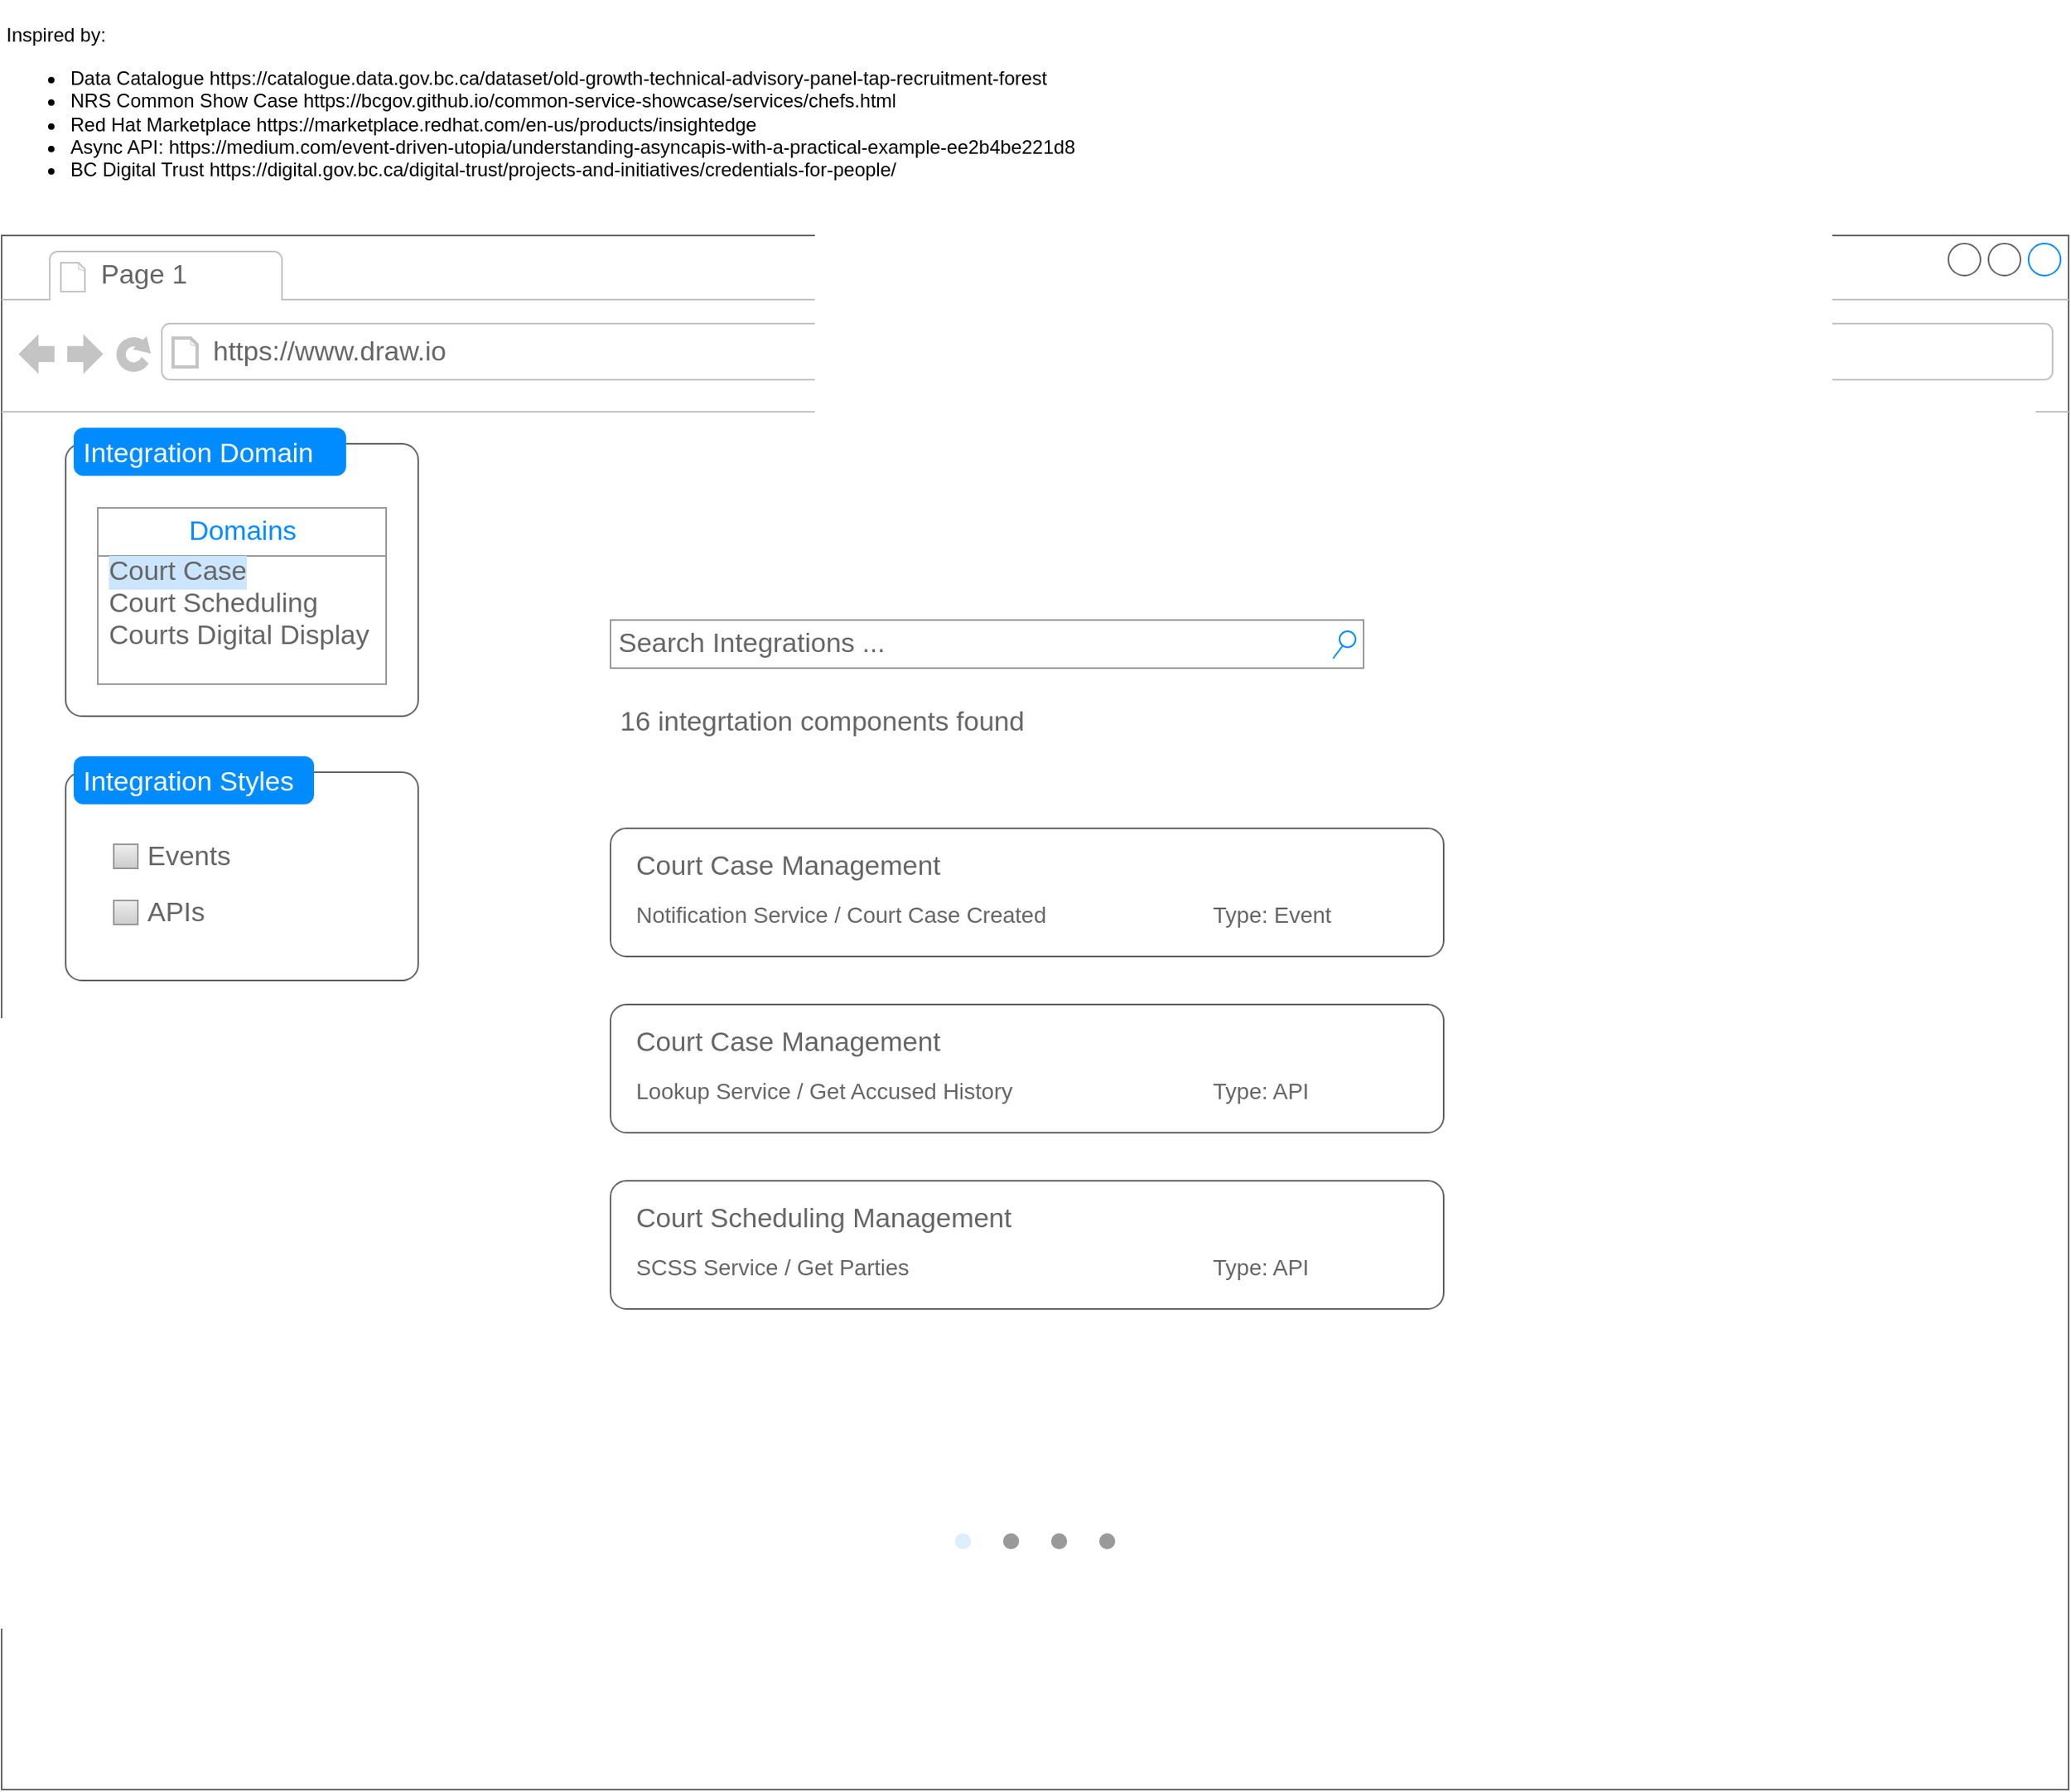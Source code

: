 <mxfile>
    <diagram id="SLTXZN1UZLYizokisdBo" name="Page-1">
        <mxGraphModel dx="1064" dy="790" grid="1" gridSize="10" guides="1" tooltips="1" connect="1" arrows="1" fold="1" page="1" pageScale="1" pageWidth="1600" pageHeight="900" math="0" shadow="0">
            <root>
                <mxCell id="0"/>
                <mxCell id="1" parent="0"/>
                <mxCell id="2" value="" style="strokeWidth=1;shadow=0;dashed=0;align=center;html=1;shape=mxgraph.mockup.containers.browserWindow;rSize=0;strokeColor=#666666;strokeColor2=#008cff;strokeColor3=#c4c4c4;mainText=,;recursiveResize=0;" parent="1" vertex="1">
                    <mxGeometry x="90" y="150" width="1290" height="970" as="geometry"/>
                </mxCell>
                <mxCell id="3" value="Page 1" style="strokeWidth=1;shadow=0;dashed=0;align=center;html=1;shape=mxgraph.mockup.containers.anchor;fontSize=17;fontColor=#666666;align=left;" parent="2" vertex="1">
                    <mxGeometry x="60" y="12" width="110" height="26" as="geometry"/>
                </mxCell>
                <mxCell id="4" value="https://www.draw.io" style="strokeWidth=1;shadow=0;dashed=0;align=center;html=1;shape=mxgraph.mockup.containers.anchor;rSize=0;fontSize=17;fontColor=#666666;align=left;" parent="2" vertex="1">
                    <mxGeometry x="130" y="60" width="250" height="26" as="geometry"/>
                </mxCell>
                <mxCell id="23" value="" style="shape=mxgraph.mockup.containers.marginRect;rectMarginTop=10;strokeColor=#666666;strokeWidth=1;dashed=0;rounded=1;arcSize=5;recursiveResize=0;" parent="2" vertex="1">
                    <mxGeometry x="40" y="325" width="220" height="140" as="geometry"/>
                </mxCell>
                <mxCell id="24" value="Integration Styles" style="shape=rect;strokeColor=none;fillColor=#008cff;strokeWidth=1;dashed=0;rounded=1;arcSize=20;fontColor=#ffffff;fontSize=17;spacing=2;spacingTop=-2;align=left;autosize=1;spacingLeft=4;resizeWidth=0;resizeHeight=0;perimeter=none;" parent="23" vertex="1">
                    <mxGeometry x="5" width="150" height="30" as="geometry"/>
                </mxCell>
                <mxCell id="22" value="Events" style="strokeWidth=1;shadow=0;dashed=0;align=center;html=1;shape=mxgraph.mockup.forms.rrect;rSize=0;fillColor=#eeeeee;strokeColor=#999999;gradientColor=#cccccc;align=left;spacingLeft=4;fontSize=17;fontColor=#666666;labelPosition=right;" parent="23" vertex="1">
                    <mxGeometry x="30" y="55" width="15" height="15" as="geometry"/>
                </mxCell>
                <mxCell id="25" value="APIs" style="strokeWidth=1;shadow=0;dashed=0;align=center;html=1;shape=mxgraph.mockup.forms.rrect;rSize=0;fillColor=#eeeeee;strokeColor=#999999;gradientColor=#cccccc;align=left;spacingLeft=4;fontSize=17;fontColor=#666666;labelPosition=right;" parent="23" vertex="1">
                    <mxGeometry x="30" y="90" width="15" height="15" as="geometry"/>
                </mxCell>
                <mxCell id="30" value="" style="shape=mxgraph.mockup.containers.marginRect;rectMarginTop=10;strokeColor=#666666;strokeWidth=1;dashed=0;rounded=1;arcSize=5;recursiveResize=0;" parent="2" vertex="1">
                    <mxGeometry x="40" y="120" width="220" height="180" as="geometry"/>
                </mxCell>
                <mxCell id="31" value="Integration Domain" style="shape=rect;strokeColor=none;fillColor=#008cff;strokeWidth=1;dashed=0;rounded=1;arcSize=20;fontColor=#ffffff;fontSize=17;spacing=2;spacingTop=-2;align=left;autosize=1;spacingLeft=4;resizeWidth=0;resizeHeight=0;perimeter=none;" parent="30" vertex="1">
                    <mxGeometry x="5" width="170" height="30" as="geometry"/>
                </mxCell>
                <mxCell id="7" value="" style="strokeWidth=1;shadow=0;dashed=0;align=center;html=1;shape=mxgraph.mockup.forms.rrect;rSize=0;strokeColor=#999999;fillColor=#ffffff;" parent="30" vertex="1">
                    <mxGeometry x="20" y="50" width="180" height="110" as="geometry"/>
                </mxCell>
                <mxCell id="8" value="Domains" style="strokeWidth=1;shadow=0;dashed=0;align=center;html=1;shape=mxgraph.mockup.forms.rrect;rSize=0;strokeColor=#999999;fontColor=#008cff;fontSize=17;fillColor=#ffffff;resizeWidth=1;" parent="7" vertex="1">
                    <mxGeometry width="180.0" height="30" relative="1" as="geometry"/>
                </mxCell>
                <mxCell id="9" value="Court Case" style="strokeWidth=1;shadow=0;dashed=0;align=center;html=1;shape=mxgraph.mockup.forms.anchor;fontSize=17;fontColor=#666666;align=left;spacingLeft=5;resizeWidth=1;fillColor=#CCE5FF;strokeColor=none;labelBackgroundColor=#CCE5FF;" parent="7" vertex="1">
                    <mxGeometry width="180.0" height="20" relative="1" as="geometry">
                        <mxPoint y="30" as="offset"/>
                    </mxGeometry>
                </mxCell>
                <mxCell id="10" value="Court Scheduling" style="strokeWidth=1;shadow=0;dashed=0;align=center;html=1;shape=mxgraph.mockup.forms.anchor;fontSize=17;fontColor=#666666;align=left;spacingLeft=5;resizeWidth=1;" parent="7" vertex="1">
                    <mxGeometry width="180.0" height="20" relative="1" as="geometry">
                        <mxPoint y="50" as="offset"/>
                    </mxGeometry>
                </mxCell>
                <mxCell id="11" value="Courts Digital Display" style="strokeWidth=1;shadow=0;dashed=0;align=center;html=1;shape=mxgraph.mockup.forms.rrect;rSize=0;fontSize=17;fontColor=#666666;align=left;spacingLeft=5;fillColor=none;strokeColor=none;resizeWidth=1;" parent="7" vertex="1">
                    <mxGeometry width="180.0" height="20" relative="1" as="geometry">
                        <mxPoint y="70" as="offset"/>
                    </mxGeometry>
                </mxCell>
                <mxCell id="12" value="" style="strokeWidth=1;shadow=0;dashed=0;align=center;html=1;shape=mxgraph.mockup.forms.anchor;fontSize=17;fontColor=#666666;align=left;spacingLeft=5;resizeWidth=1;" parent="7" vertex="1">
                    <mxGeometry width="180.0" height="20" relative="1" as="geometry">
                        <mxPoint y="90" as="offset"/>
                    </mxGeometry>
                </mxCell>
                <mxCell id="80" value="" style="shape=mxgraph.mockup.containers.marginRect;rectMarginTop=10;strokeColor=#666666;strokeWidth=1;dashed=0;rounded=1;arcSize=5;recursiveResize=0;" vertex="1" parent="2">
                    <mxGeometry x="380" y="360" width="520" height="90" as="geometry"/>
                </mxCell>
                <mxCell id="83" value="16 integrtation components found" style="strokeWidth=1;shadow=0;dashed=0;align=center;html=1;shape=mxgraph.mockup.text.textBox;fontColor=#666666;align=left;fontSize=17;spacingLeft=4;spacingTop=-3;strokeColor=none;mainText=" vertex="1" parent="2">
                    <mxGeometry x="380" y="290" width="300" height="30" as="geometry"/>
                </mxCell>
                <mxCell id="84" value="Court Case Management" style="strokeWidth=1;shadow=0;dashed=0;align=center;html=1;shape=mxgraph.mockup.text.textBox;fontColor=#666666;align=left;fontSize=17;spacingLeft=4;spacingTop=-3;strokeColor=none;mainText=" vertex="1" parent="2">
                    <mxGeometry x="390" y="380" width="150" height="30" as="geometry"/>
                </mxCell>
                <mxCell id="85" value="&lt;font style=&quot;font-size: 14px&quot;&gt;Notification Service / Court Case Created&lt;/font&gt;" style="strokeWidth=1;shadow=0;dashed=0;align=center;html=1;shape=mxgraph.mockup.text.textBox;fontColor=#666666;align=left;fontSize=17;spacingLeft=4;spacingTop=-3;strokeColor=none;mainText=" vertex="1" parent="2">
                    <mxGeometry x="390" y="410" width="150" height="30" as="geometry"/>
                </mxCell>
                <mxCell id="86" value="&lt;font style=&quot;font-size: 14px&quot;&gt;Type: Event&lt;/font&gt;" style="strokeWidth=1;shadow=0;dashed=0;align=center;html=1;shape=mxgraph.mockup.text.textBox;fontColor=#666666;align=left;fontSize=17;spacingLeft=4;spacingTop=-3;strokeColor=none;mainText=" vertex="1" parent="2">
                    <mxGeometry x="750" y="410" width="90" height="30" as="geometry"/>
                </mxCell>
                <mxCell id="89" value="" style="shape=mxgraph.mockup.containers.marginRect;rectMarginTop=10;strokeColor=#666666;strokeWidth=1;dashed=0;rounded=1;arcSize=5;recursiveResize=0;" vertex="1" parent="2">
                    <mxGeometry x="380" y="470" width="520" height="90" as="geometry"/>
                </mxCell>
                <mxCell id="90" value="Court Case Management" style="strokeWidth=1;shadow=0;dashed=0;align=center;html=1;shape=mxgraph.mockup.text.textBox;fontColor=#666666;align=left;fontSize=17;spacingLeft=4;spacingTop=-3;strokeColor=none;mainText=" vertex="1" parent="2">
                    <mxGeometry x="390" y="490" width="150" height="30" as="geometry"/>
                </mxCell>
                <mxCell id="91" value="&lt;font style=&quot;font-size: 14px&quot;&gt;Lookup Service / Get Accused History&lt;/font&gt;" style="strokeWidth=1;shadow=0;dashed=0;align=center;html=1;shape=mxgraph.mockup.text.textBox;fontColor=#666666;align=left;fontSize=17;spacingLeft=4;spacingTop=-3;strokeColor=none;mainText=" vertex="1" parent="2">
                    <mxGeometry x="390" y="520" width="150" height="30" as="geometry"/>
                </mxCell>
                <mxCell id="92" value="&lt;font style=&quot;font-size: 14px&quot;&gt;Type: API&lt;/font&gt;" style="strokeWidth=1;shadow=0;dashed=0;align=center;html=1;shape=mxgraph.mockup.text.textBox;fontColor=#666666;align=left;fontSize=17;spacingLeft=4;spacingTop=-3;strokeColor=none;mainText=" vertex="1" parent="2">
                    <mxGeometry x="750" y="520" width="90" height="30" as="geometry"/>
                </mxCell>
                <mxCell id="93" value="" style="shape=mxgraph.mockup.containers.marginRect;rectMarginTop=10;strokeColor=#666666;strokeWidth=1;dashed=0;rounded=1;arcSize=5;recursiveResize=0;" vertex="1" parent="2">
                    <mxGeometry x="380" y="580" width="520" height="90" as="geometry"/>
                </mxCell>
                <mxCell id="94" value="Court Scheduling Management" style="strokeWidth=1;shadow=0;dashed=0;align=center;html=1;shape=mxgraph.mockup.text.textBox;fontColor=#666666;align=left;fontSize=17;spacingLeft=4;spacingTop=-3;strokeColor=none;mainText=" vertex="1" parent="2">
                    <mxGeometry x="390" y="600" width="150" height="30" as="geometry"/>
                </mxCell>
                <mxCell id="95" value="&lt;font style=&quot;font-size: 14px&quot;&gt;SCSS Service / Get Parties&lt;/font&gt;" style="strokeWidth=1;shadow=0;dashed=0;align=center;html=1;shape=mxgraph.mockup.text.textBox;fontColor=#666666;align=left;fontSize=17;spacingLeft=4;spacingTop=-3;strokeColor=none;mainText=" vertex="1" parent="2">
                    <mxGeometry x="390" y="630" width="150" height="30" as="geometry"/>
                </mxCell>
                <mxCell id="96" value="&lt;font style=&quot;font-size: 14px&quot;&gt;Type: API&lt;/font&gt;" style="strokeWidth=1;shadow=0;dashed=0;align=center;html=1;shape=mxgraph.mockup.text.textBox;fontColor=#666666;align=left;fontSize=17;spacingLeft=4;spacingTop=-3;strokeColor=none;mainText=" vertex="1" parent="2">
                    <mxGeometry x="750" y="630" width="90" height="30" as="geometry"/>
                </mxCell>
                <mxCell id="97" value="" style="verticalLabelPosition=bottom;shadow=0;dashed=0;align=center;html=1;verticalAlign=top;strokeWidth=1;shape=mxgraph.mockup.navigation.pageControl;fillColor=#999999;strokeColor=#ddeeff;fontSize=14;" vertex="1" parent="2">
                    <mxGeometry x="595" y="800" width="100" height="30" as="geometry"/>
                </mxCell>
                <mxCell id="5" value="Inspired by:&lt;br&gt;&lt;ul&gt;&lt;li&gt;Data Catalogue&amp;nbsp;https://catalogue.data.gov.bc.ca/dataset/old-growth-technical-advisory-panel-tap-recruitment-forest&lt;/li&gt;&lt;li&gt;NRS Common Show Case&amp;nbsp;https://bcgov.github.io/common-service-showcase/services/chefs.html&lt;/li&gt;&lt;li&gt;Red Hat Marketplace&amp;nbsp;https://marketplace.redhat.com/en-us/products/insightedge&lt;/li&gt;&lt;li&gt;Async API: https://medium.com/event-driven-utopia/understanding-asyncapis-with-a-practical-example-ee2b4be221d8&lt;/li&gt;&lt;li&gt;BC Digital Trust&amp;nbsp;https://digital.gov.bc.ca/digital-trust/projects-and-initiatives/credentials-for-people/&lt;/li&gt;&lt;/ul&gt;" style="text;html=1;resizable=0;autosize=1;align=left;verticalAlign=middle;points=[];fillColor=none;strokeColor=none;rounded=0;" parent="1" vertex="1">
                    <mxGeometry x="91" y="3" width="680" height="140" as="geometry"/>
                </mxCell>
                <mxCell id="67" value="Search Integrations ..." style="strokeWidth=1;shadow=0;dashed=0;align=center;html=1;shape=mxgraph.mockup.forms.searchBox;strokeColor=#999999;mainText=;strokeColor2=#008cff;fontColor=#666666;fontSize=17;align=left;spacingLeft=3;" vertex="1" parent="1">
                    <mxGeometry x="470" y="390" width="470" height="30" as="geometry"/>
                </mxCell>
            </root>
        </mxGraphModel>
    </diagram>
</mxfile>